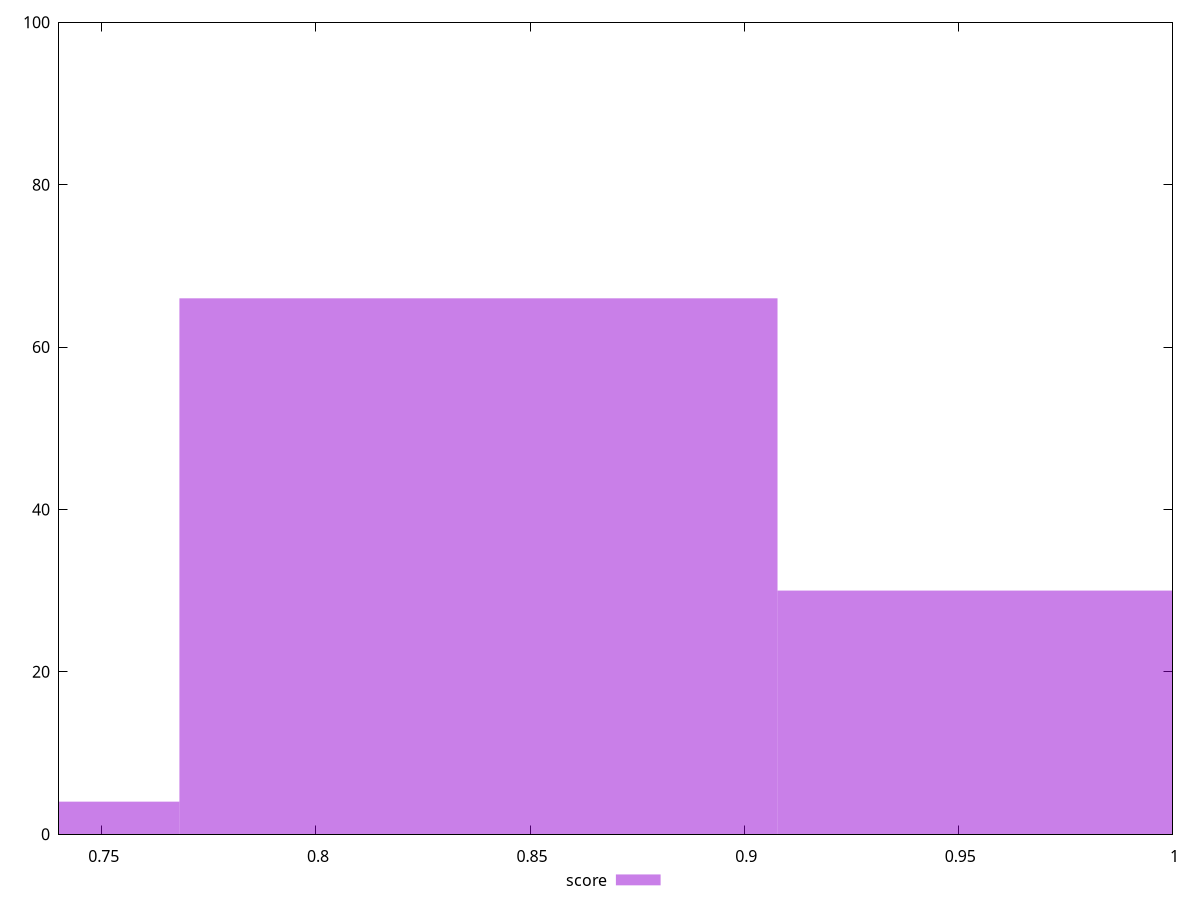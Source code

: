 reset

$score <<EOF
0.8379448473962148 66
0.9776023219622506 30
0.698287372830179 4
EOF

set key outside below
set boxwidth 0.1396574745660358
set xrange [0.74:1]
set yrange [0:100]
set trange [0:100]
set style fill transparent solid 0.5 noborder
set terminal svg size 640, 490 enhanced background rgb 'white'
set output "report_00018_2021-02-10T15-25-16.877Z/uses-http2/samples/pages/score/histogram.svg"

plot $score title "score" with boxes

reset
